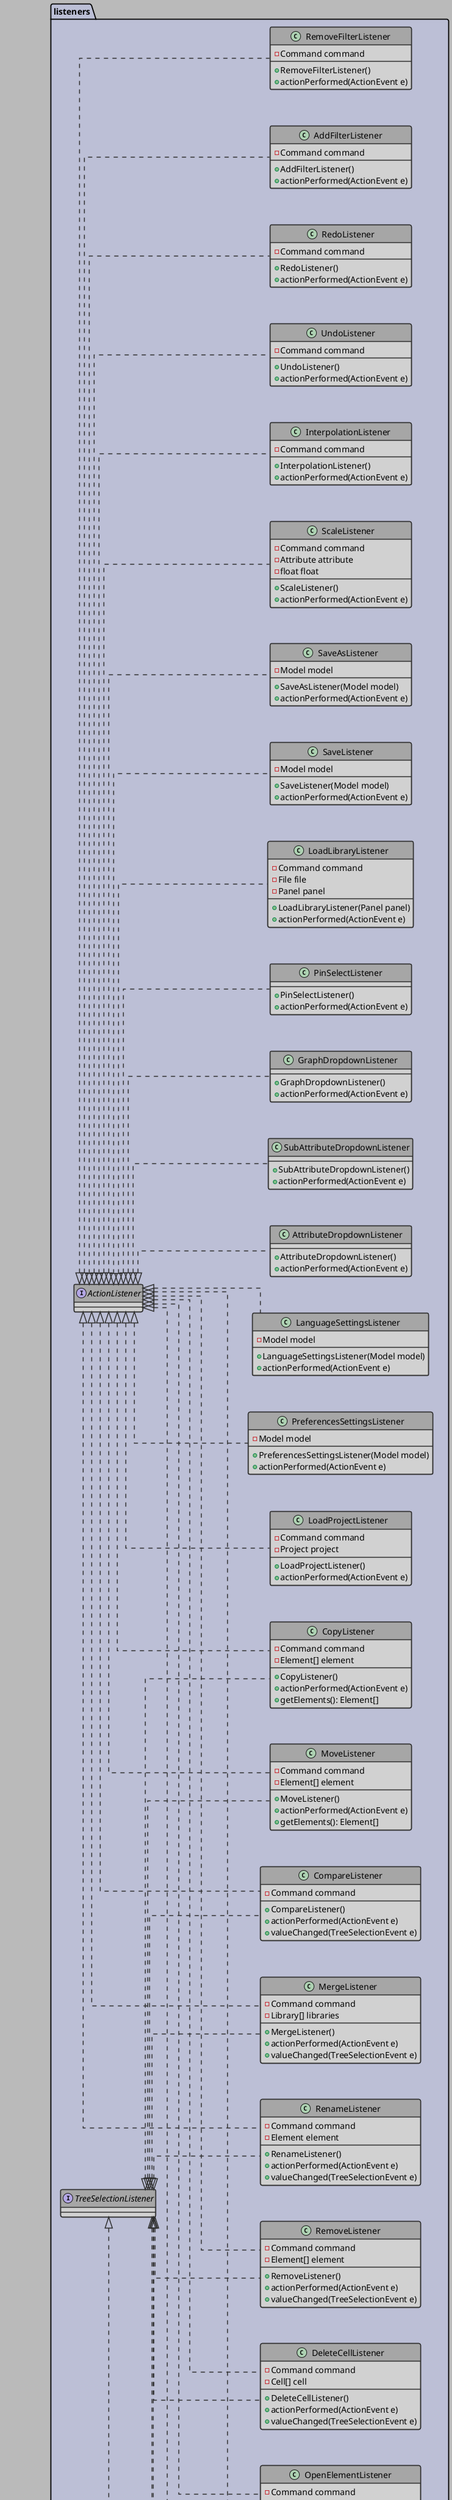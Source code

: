 @startuml
left to right direction

'Style Settings
skinparam {
    Linetype ortho
    BackgroundColor #bababa
    Shadowing false
    Nodesep 60
    Ranksep 50
    
}
skinparam Arrow {
    Color #2e2e2e
    Thickness 1.5
}
skinparam CircledCharacter {
    Radius 8
    FontSize 10
}
skinparam class {
    BackgroundColor #d1d1d1
    BorderColor #2e2e2e
    BorderThickness 1.5
    HeaderBackgroundColor #a6a6a6
}
skinparam package {
    BackgroundColor #bcbfd6
    BorderThickness 1.8
}
skinparam Note {
    BackgroundColor #297547
    BorderColor #171a17
    FontColor #e8e8e8
}

!startsub DIAGRAM
together {
    /'class Main{
        +{static} main(String[] args): void
    }'/

    class EventManager{
        -MainWindow view
        -Model model
        -Map<Events, EventListener> events
        -List<IObserver> handlers
        +EventManager(MainWindow view, Model model)
        +initListeners()
        +subscribeHandlers()
        +removeListener(EventListener listener)
        +removeHandler(IObserver handler)
        +notifyHandlers(Model model, List<Filter> filters)
        
    }

    enum Event{
    LOAD
    OPEN
    DELETE
    REMOVE
    SAVE
    SAVEAS
    SELECT
    EDIT
    RENAME
    MERGE
    COPY
    MOVE
    PASTE
    REDO
    UNDO
    SCALE
    COMPARE
    INTERPOLATE
    ADDFILTER
    REMOVEFILTER
    LOADPROJECT
    SCSETTINGS
    PRSETTINGS
    LASETTINGS
    ATTRDROPDOWN
    GRAPHDROPDOWN
    SUBATTRDROPDOWN
    PIN
    STATISTICS
    }
    
     interface IObserver{
        +update()
    }
    
    class DataUpdateHandler implements IObserver{
        -Outliner outliner
        -List<Element> elements
        +UpdateHandler(Outliner outliner)
        +update(List<Library> libraries)

    }

    class SettingsUpdateHandler implements IObserver{
        -Panel panel
        +SettingsUpdateHandler(Panel panel)
        +update(Settings settings)

    }


    class FilterUpdateHandler implements IObserver{
        -Panel panel
        +FilterUpdateHandler(Panel panel)
        +update(List<Filter> filters)
    }

    class InterpolationHandler implements IObserver{
        -Panel panel
        +InterpolationHandler(Panel panel)
        +update(Interpolation interpolation)
    }

    

        
    
}

package listeners{

        class LoadLibraryListener implements ActionListener{
            -Command command
            -File file
            -Panel panel
            +LoadLibraryListener(Panel panel)
            +actionPerformed(ActionEvent e)
            
        }
        
        class OpenElementListener implements ActionListener, TreeSelectionListener{
            -Command command
            -Element element
            +OpenElementListener()
            +actionPerformed(ActionEvent e)
            +valueChanged(TreeSelectionEvent e)
        }

        class DeleteCellListener implements ActionListener, TreeSelectionListener{
            -Command command
            -Cell[] cell
            +DeleteCellListener()
            +actionPerformed(ActionEvent e)
            +valueChanged(TreeSelectionEvent e)
        }

        class RemoveListener implements ActionListener, TreeSelectionListener{
            -Command command
            -Element[] element
            +RemoveListener()
            +actionPerformed(ActionEvent e)
            +valueChanged(TreeSelectionEvent e)
        }

        class SelectListener implements TreeSelectionListener{
            -Outliner outliner
            -Command command
            -Element[] element
            +SelectListener(Outliner outliner)
            +valueChanged(TreeSelectionEvent e)
        }

        class RenameListener implements ActionListener, TreeSelectionListener{
            -Command command
            -Element element
            +RenameListener()
            +actionPerformed(ActionEvent e)
            +valueChanged(TreeSelectionEvent e)
        }

        class EditListener implements ActionListener, DocumentListener{
            -Command command
            -String newText
            -Element element
            +EditListener()
            +actionPerformed(ActionEvent e)
        }

        class SaveListener implements ActionListener{
            -Model model
            +SaveListener(Model model)
            +actionPerformed(ActionEvent e)
        }

        class SaveAsListener implements ActionListener{
            -Model model
            +SaveAsListener(Model model)
            +actionPerformed(ActionEvent e)
        }

        class MergeListener implements ActionListener, TreeSelectionListener{
            -Command command
            -Library[] libraries
            +MergeListener()
            +actionPerformed(ActionEvent e)
            +valueChanged(TreeSelectionEvent e)
        }

        class ScaleListener implements ActionListener{
            -Command command
            -Attribute attribute
            -float float
            +ScaleListener()
            +actionPerformed(ActionEvent e)
            
        }

        class InterpolationListener implements ActionListener{
            -Command command
            +InterpolationListener()
            +actionPerformed(ActionEvent e)
        }

        class UndoListener implements ActionListener{
            -Command command
            +UndoListener()
            +actionPerformed(ActionEvent e)
        }

        class RedoListener implements ActionListener{
            -Command command
            +RedoListener()
            +actionPerformed(ActionEvent e)
        }

        class CompareListener implements ActionListener, TreeSelectionListener{
            -Command command
            +CompareListener()
            +actionPerformed(ActionEvent e)
            +valueChanged(TreeSelectionEvent e)
        }

        class MoveListener implements ActionListener, TreeSelectionListener{
            -Command command
            -Element[] element
            +MoveListener()
            +actionPerformed(ActionEvent e)
            +getElements(): Element[]
        } 

        class CopyListener implements ActionListener, TreeSelectionListener{
            -Command command
            -Element[] element
            +CopyListener()
            +actionPerformed(ActionEvent e)
            +getElements(): Element[]
        }

        class PasteListener implements ActionListener, TreeSelectionListener{
            -Command command
            -EventListener moveListener
            -EventListener copyListener
            -Library targetLibrary
            +PasteListener()
            +actionPerformed(ActionEvent e)
        }

        class AddFilterListener implements ActionListener{
            -Command command
            +AddFilterListener()
            +actionPerformed(ActionEvent e)
        }

         class RemoveFilterListener implements ActionListener{
            -Command command
            +RemoveFilterListener()
            +actionPerformed(ActionEvent e)
        }

        
        class LoadProjectListener implements ActionListener{
            -Command command 
            -Project project
            +LoadProjectListener()
            +actionPerformed(ActionEvent e)
        }

        

        class StatisticsListener implements ItemListener{
            +StatisticsListener()
            +itemStateChanged(ItemEvent e)
        }

        class ShortcutSettingsListener implements KeyListener{
            -Shortcut shorcuts
            +ShortcutSettingsListener(Shortcuts shortcuts)
            +actionPerformed(ActionEvent e)
        }

        class PreferencesSettingsListener implements ActionListener{
            -Model model
            +PreferencesSettingsListener(Model model)
            +actionPerformed(ActionEvent e)

        }

        class LanguageSettingsListener implements ActionListener{
            -Model model
            +LanguageSettingsListener(Model model)
            +actionPerformed(ActionEvent e)
        }


        class AttributeDropdownListener implements ActionListener{
            +AttributeDropdownListener()
            +actionPerformed(ActionEvent e)
        }

        class SubAttributeDropdownListener implements ActionListener{
            +SubAttributeDropdownListener()
            +actionPerformed(ActionEvent e)
        }

        class GraphDropdownListener implements ActionListener{
            +GraphDropdownListener()
            +actionPerformed(ActionEvent e)
        }

        class PinSelectListener implements ActionListener{
            +PinSelectListener()
            +actionPerformed(ActionEvent e)
        }

        
        /'class TabListener implements ActionListener{
            -
            
            +TabListener(, )
            +actionPerformed(ActionEvent e)
        }
        '/


}
!endsub
@enduml
